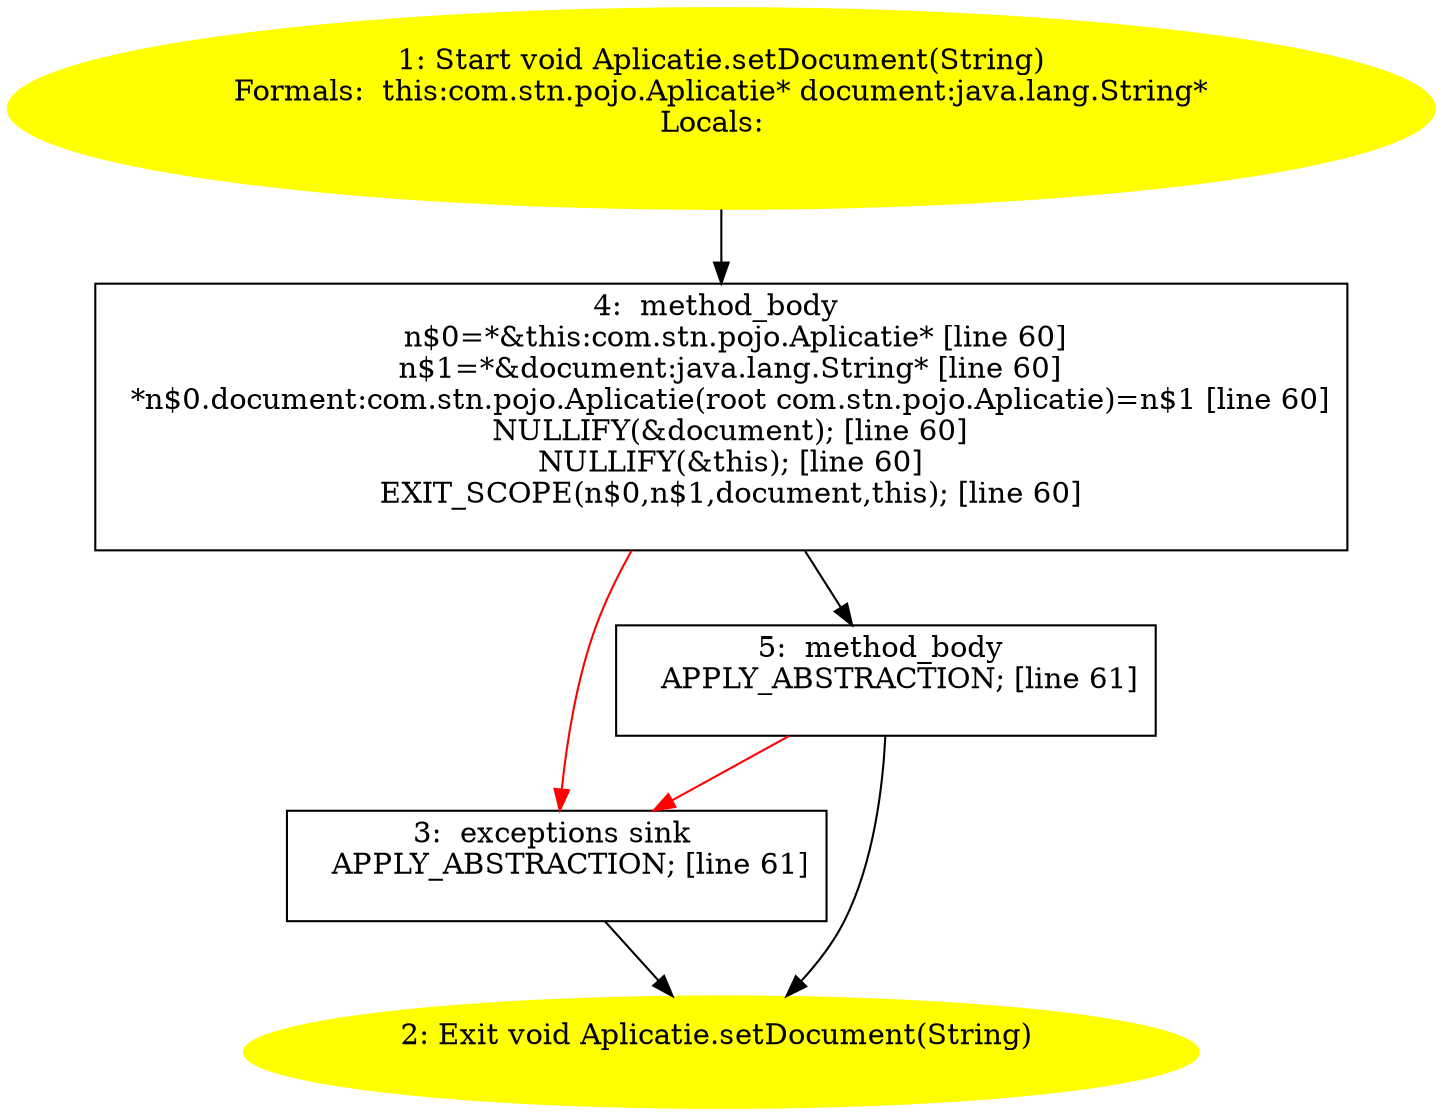 /* @generated */
digraph cfg {
"com.stn.pojo.Aplicatie.setDocument(java.lang.String):void.b4b107043133219ae31e82ce12da3a54_1" [label="1: Start void Aplicatie.setDocument(String)\nFormals:  this:com.stn.pojo.Aplicatie* document:java.lang.String*\nLocals:  \n  " color=yellow style=filled]
	

	 "com.stn.pojo.Aplicatie.setDocument(java.lang.String):void.b4b107043133219ae31e82ce12da3a54_1" -> "com.stn.pojo.Aplicatie.setDocument(java.lang.String):void.b4b107043133219ae31e82ce12da3a54_4" ;
"com.stn.pojo.Aplicatie.setDocument(java.lang.String):void.b4b107043133219ae31e82ce12da3a54_2" [label="2: Exit void Aplicatie.setDocument(String) \n  " color=yellow style=filled]
	

"com.stn.pojo.Aplicatie.setDocument(java.lang.String):void.b4b107043133219ae31e82ce12da3a54_3" [label="3:  exceptions sink \n   APPLY_ABSTRACTION; [line 61]\n " shape="box"]
	

	 "com.stn.pojo.Aplicatie.setDocument(java.lang.String):void.b4b107043133219ae31e82ce12da3a54_3" -> "com.stn.pojo.Aplicatie.setDocument(java.lang.String):void.b4b107043133219ae31e82ce12da3a54_2" ;
"com.stn.pojo.Aplicatie.setDocument(java.lang.String):void.b4b107043133219ae31e82ce12da3a54_4" [label="4:  method_body \n   n$0=*&this:com.stn.pojo.Aplicatie* [line 60]\n  n$1=*&document:java.lang.String* [line 60]\n  *n$0.document:com.stn.pojo.Aplicatie(root com.stn.pojo.Aplicatie)=n$1 [line 60]\n  NULLIFY(&document); [line 60]\n  NULLIFY(&this); [line 60]\n  EXIT_SCOPE(n$0,n$1,document,this); [line 60]\n " shape="box"]
	

	 "com.stn.pojo.Aplicatie.setDocument(java.lang.String):void.b4b107043133219ae31e82ce12da3a54_4" -> "com.stn.pojo.Aplicatie.setDocument(java.lang.String):void.b4b107043133219ae31e82ce12da3a54_5" ;
	 "com.stn.pojo.Aplicatie.setDocument(java.lang.String):void.b4b107043133219ae31e82ce12da3a54_4" -> "com.stn.pojo.Aplicatie.setDocument(java.lang.String):void.b4b107043133219ae31e82ce12da3a54_3" [color="red" ];
"com.stn.pojo.Aplicatie.setDocument(java.lang.String):void.b4b107043133219ae31e82ce12da3a54_5" [label="5:  method_body \n   APPLY_ABSTRACTION; [line 61]\n " shape="box"]
	

	 "com.stn.pojo.Aplicatie.setDocument(java.lang.String):void.b4b107043133219ae31e82ce12da3a54_5" -> "com.stn.pojo.Aplicatie.setDocument(java.lang.String):void.b4b107043133219ae31e82ce12da3a54_2" ;
	 "com.stn.pojo.Aplicatie.setDocument(java.lang.String):void.b4b107043133219ae31e82ce12da3a54_5" -> "com.stn.pojo.Aplicatie.setDocument(java.lang.String):void.b4b107043133219ae31e82ce12da3a54_3" [color="red" ];
}
